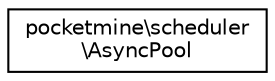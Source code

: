 digraph "Graphical Class Hierarchy"
{
 // INTERACTIVE_SVG=YES
 // LATEX_PDF_SIZE
  edge [fontname="Helvetica",fontsize="10",labelfontname="Helvetica",labelfontsize="10"];
  node [fontname="Helvetica",fontsize="10",shape=record];
  rankdir="LR";
  Node0 [label="pocketmine\\scheduler\l\\AsyncPool",height=0.2,width=0.4,color="black", fillcolor="white", style="filled",URL="$d8/db6/classpocketmine_1_1scheduler_1_1_async_pool.html",tooltip=" "];
}
